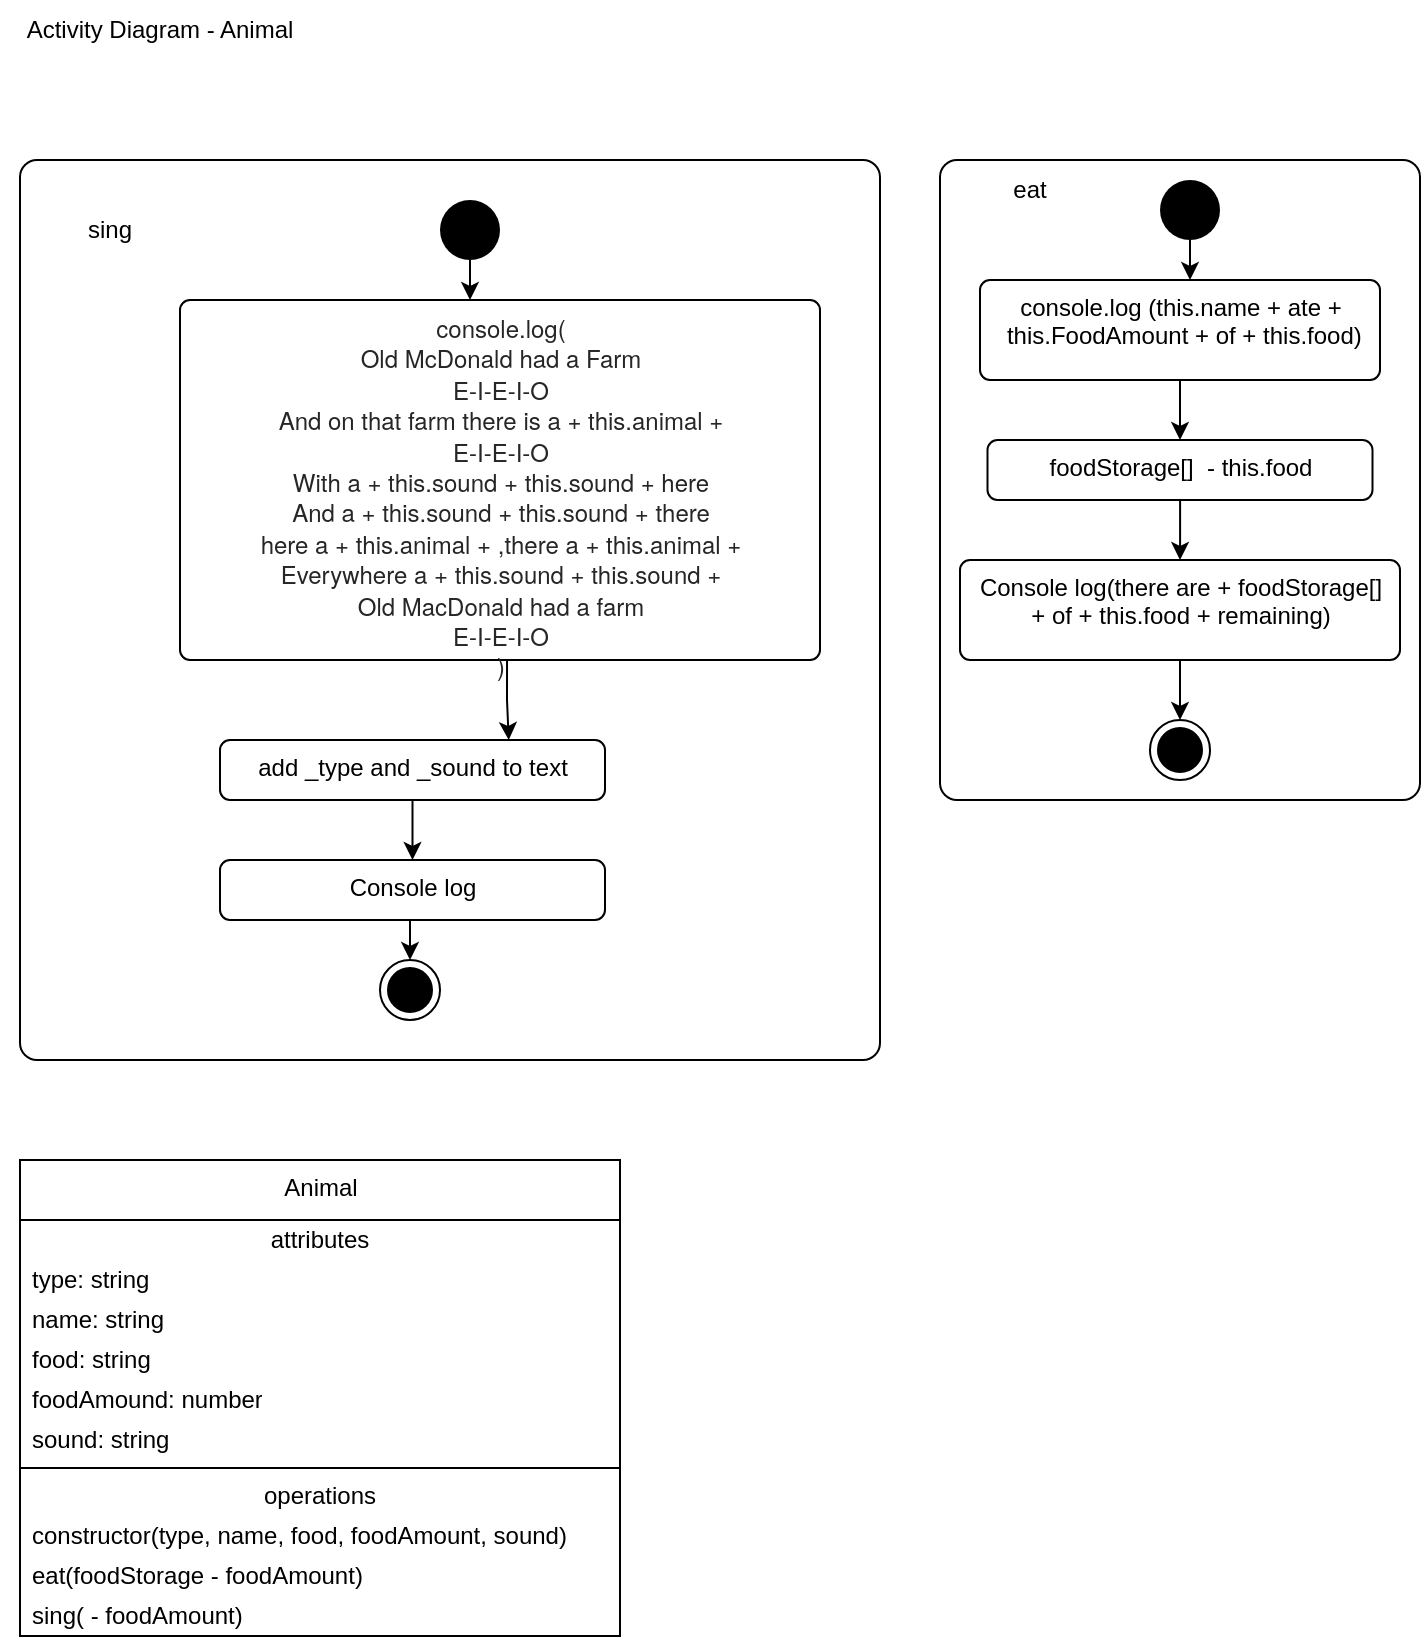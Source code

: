 <mxfile version="18.0.6" type="device"><diagram id="Hzk0_SZwL_mmSioWMmJD" name="Page-1"><mxGraphModel dx="1050" dy="862" grid="1" gridSize="10" guides="1" tooltips="1" connect="1" arrows="1" fold="1" page="1" pageScale="1" pageWidth="827" pageHeight="1169" math="0" shadow="0"><root><mxCell id="0"/><mxCell id="1" parent="0"/><mxCell id="k-fF6tNksUtti1ScGKh9-1" value="&lt;div align=&quot;left&quot;&gt;&lt;br&gt;&lt;/div&gt;" style="html=1;align=left;verticalAlign=middle;rounded=1;absoluteArcSize=1;arcSize=17;dashed=0;fontSize=12;" parent="1" vertex="1"><mxGeometry x="500" y="100" width="240" height="320" as="geometry"/></mxCell><mxCell id="k-fF6tNksUtti1ScGKh9-2" value="eat" style="text;html=1;strokeColor=none;fillColor=none;align=center;verticalAlign=middle;whiteSpace=wrap;rounded=0;fontSize=12;" parent="1" vertex="1"><mxGeometry x="500" y="100" width="90" height="30" as="geometry"/></mxCell><mxCell id="k-fF6tNksUtti1ScGKh9-3" value="&lt;div align=&quot;left&quot;&gt;&lt;br&gt;&lt;/div&gt;" style="html=1;align=left;verticalAlign=middle;rounded=1;absoluteArcSize=1;arcSize=17;dashed=0;fontSize=12;" parent="1" vertex="1"><mxGeometry x="40" y="100" width="430" height="450" as="geometry"/></mxCell><mxCell id="k-fF6tNksUtti1ScGKh9-4" value="sing" style="text;html=1;strokeColor=none;fillColor=none;align=center;verticalAlign=middle;whiteSpace=wrap;rounded=0;fontSize=12;" parent="1" vertex="1"><mxGeometry x="40" y="120" width="90" height="30" as="geometry"/></mxCell><mxCell id="k-fF6tNksUtti1ScGKh9-5" style="edgeStyle=orthogonalEdgeStyle;rounded=0;orthogonalLoop=1;jettySize=auto;html=1;entryX=0.5;entryY=0;entryDx=0;entryDy=0;" parent="1" source="k-fF6tNksUtti1ScGKh9-6" target="k-fF6tNksUtti1ScGKh9-9" edge="1"><mxGeometry relative="1" as="geometry"/></mxCell><mxCell id="k-fF6tNksUtti1ScGKh9-6" value="&lt;div&gt;add _type and _sound to text&lt;/div&gt;&lt;div&gt;&lt;br&gt;&lt;/div&gt;" style="html=1;align=center;verticalAlign=top;rounded=1;absoluteArcSize=1;arcSize=10;dashed=0;fontSize=12;" parent="1" vertex="1"><mxGeometry x="140" y="390" width="192.5" height="30" as="geometry"/></mxCell><mxCell id="k-fF6tNksUtti1ScGKh9-7" style="edgeStyle=orthogonalEdgeStyle;rounded=0;orthogonalLoop=1;jettySize=auto;html=1;fontSize=12;exitX=0.511;exitY=0.996;exitDx=0;exitDy=0;entryX=0.75;entryY=0;entryDx=0;entryDy=0;exitPerimeter=0;" parent="1" source="k-fF6tNksUtti1ScGKh9-8" target="k-fF6tNksUtti1ScGKh9-6" edge="1"><mxGeometry relative="1" as="geometry"><mxPoint x="204" y="280" as="targetPoint"/></mxGeometry></mxCell><mxCell id="k-fF6tNksUtti1ScGKh9-8" value="&lt;font style=&quot;font-size: 12px;&quot;&gt;&lt;span style=&quot;background-color: transparent;&quot;&gt;&lt;font style=&quot;font-size: 12px;&quot; color=&quot;#262626&quot;&gt;&lt;span style=&quot;font-family: Whitney, &amp;quot;Helvetica Neue&amp;quot;, Helvetica, Arial, sans-serif; font-style: normal; font-variant-ligatures: normal; font-variant-caps: normal; font-weight: 400; letter-spacing: normal; text-indent: 0px; text-transform: none; word-spacing: 0px; -webkit-text-stroke-width: 0px; text-decoration-thickness: initial; text-decoration-style: initial; text-decoration-color: initial; display: inline !important; float: none;&quot;&gt;console.log(&lt;br&gt;Old McDonald had a Farm&lt;br&gt;E-I-E-I-O&lt;br&gt;And on that farm there is a + this.animal +&lt;br&gt;E-I-E-I-O&lt;br&gt;With a + this.sound + this.sound + here&lt;br&gt;And a + this.sound + this.sound + there&lt;br&gt;here a + this.animal + ,there a + this.animal +&lt;br&gt;Everywhere a + this.sound + this.sound +&lt;br&gt;Old MacDonald had a farm&lt;br&gt;E-I-E-I-O&lt;br&gt;)&lt;/span&gt;&lt;/font&gt;&lt;/span&gt;&lt;/font&gt;" style="html=1;align=center;verticalAlign=top;rounded=1;absoluteArcSize=1;arcSize=10;dashed=0;fontSize=12;" parent="1" vertex="1"><mxGeometry x="120" y="170" width="320" height="180" as="geometry"/></mxCell><mxCell id="vJfe4zRtIY8tKlxVQyht-5" style="edgeStyle=orthogonalEdgeStyle;rounded=0;orthogonalLoop=1;jettySize=auto;html=1;entryX=0.5;entryY=0;entryDx=0;entryDy=0;" edge="1" parent="1" source="k-fF6tNksUtti1ScGKh9-9" target="vJfe4zRtIY8tKlxVQyht-3"><mxGeometry relative="1" as="geometry"><Array as="points"><mxPoint x="235" y="490"/><mxPoint x="235" y="490"/></Array></mxGeometry></mxCell><mxCell id="k-fF6tNksUtti1ScGKh9-9" value="Console log" style="html=1;align=center;verticalAlign=top;rounded=1;absoluteArcSize=1;arcSize=10;dashed=0;fontSize=12;" parent="1" vertex="1"><mxGeometry x="140" y="450" width="192.5" height="30" as="geometry"/></mxCell><mxCell id="vJfe4zRtIY8tKlxVQyht-10" style="edgeStyle=orthogonalEdgeStyle;rounded=0;orthogonalLoop=1;jettySize=auto;html=1;entryX=0.5;entryY=0;entryDx=0;entryDy=0;" edge="1" parent="1" source="k-fF6tNksUtti1ScGKh9-10" target="vJfe4zRtIY8tKlxVQyht-8"><mxGeometry relative="1" as="geometry"/></mxCell><mxCell id="k-fF6tNksUtti1ScGKh9-10" value="&lt;div&gt;Console log(there are + foodStorage[] &lt;br&gt;&lt;/div&gt;&lt;div&gt;+ of + this.food + remaining)&lt;/div&gt;" style="html=1;align=center;verticalAlign=top;rounded=1;absoluteArcSize=1;arcSize=10;dashed=0;fontSize=12;" parent="1" vertex="1"><mxGeometry x="510" y="300" width="220" height="50" as="geometry"/></mxCell><mxCell id="k-fF6tNksUtti1ScGKh9-11" value="Activity Diagram - Animal" style="text;html=1;strokeColor=none;fillColor=none;align=center;verticalAlign=middle;whiteSpace=wrap;rounded=0;" parent="1" vertex="1"><mxGeometry x="30" y="20" width="160" height="30" as="geometry"/></mxCell><mxCell id="k-fF6tNksUtti1ScGKh9-12" value="Animal" style="swimlane;fontStyle=0;align=center;verticalAlign=top;childLayout=stackLayout;horizontal=1;startSize=30;horizontalStack=0;resizeParent=1;resizeParentMax=0;resizeLast=0;collapsible=0;marginBottom=0;html=1;" parent="1" vertex="1"><mxGeometry x="40" y="600" width="300" height="238" as="geometry"/></mxCell><mxCell id="k-fF6tNksUtti1ScGKh9-13" value="attributes" style="text;html=1;strokeColor=none;fillColor=none;align=center;verticalAlign=middle;spacingLeft=4;spacingRight=4;overflow=hidden;rotatable=0;points=[[0,0.5],[1,0.5]];portConstraint=eastwest;" parent="k-fF6tNksUtti1ScGKh9-12" vertex="1"><mxGeometry y="30" width="300" height="20" as="geometry"/></mxCell><mxCell id="k-fF6tNksUtti1ScGKh9-14" value="type: string" style="text;html=1;strokeColor=none;fillColor=none;align=left;verticalAlign=middle;spacingLeft=4;spacingRight=4;overflow=hidden;rotatable=0;points=[[0,0.5],[1,0.5]];portConstraint=eastwest;" parent="k-fF6tNksUtti1ScGKh9-12" vertex="1"><mxGeometry y="50" width="300" height="20" as="geometry"/></mxCell><mxCell id="k-fF6tNksUtti1ScGKh9-21" value="name: string" style="text;html=1;strokeColor=none;fillColor=none;align=left;verticalAlign=middle;spacingLeft=4;spacingRight=4;overflow=hidden;rotatable=0;points=[[0,0.5],[1,0.5]];portConstraint=eastwest;" parent="k-fF6tNksUtti1ScGKh9-12" vertex="1"><mxGeometry y="70" width="300" height="20" as="geometry"/></mxCell><mxCell id="k-fF6tNksUtti1ScGKh9-23" value="food: string" style="text;html=1;strokeColor=none;fillColor=none;align=left;verticalAlign=middle;spacingLeft=4;spacingRight=4;overflow=hidden;rotatable=0;points=[[0,0.5],[1,0.5]];portConstraint=eastwest;" parent="k-fF6tNksUtti1ScGKh9-12" vertex="1"><mxGeometry y="90" width="300" height="20" as="geometry"/></mxCell><mxCell id="k-fF6tNksUtti1ScGKh9-22" value="foodAmound: number" style="text;html=1;strokeColor=none;fillColor=none;align=left;verticalAlign=middle;spacingLeft=4;spacingRight=4;overflow=hidden;rotatable=0;points=[[0,0.5],[1,0.5]];portConstraint=eastwest;" parent="k-fF6tNksUtti1ScGKh9-12" vertex="1"><mxGeometry y="110" width="300" height="20" as="geometry"/></mxCell><mxCell id="k-fF6tNksUtti1ScGKh9-24" value="&lt;div&gt;sound: string&lt;/div&gt;&lt;div&gt;&lt;br&gt;&lt;/div&gt;" style="text;html=1;strokeColor=none;fillColor=none;align=left;verticalAlign=middle;spacingLeft=4;spacingRight=4;overflow=hidden;rotatable=0;points=[[0,0.5],[1,0.5]];portConstraint=eastwest;" parent="k-fF6tNksUtti1ScGKh9-12" vertex="1"><mxGeometry y="130" width="300" height="20" as="geometry"/></mxCell><mxCell id="k-fF6tNksUtti1ScGKh9-17" value="" style="line;strokeWidth=1;fillColor=none;align=left;verticalAlign=middle;spacingTop=-1;spacingLeft=3;spacingRight=3;rotatable=0;labelPosition=right;points=[];portConstraint=eastwest;" parent="k-fF6tNksUtti1ScGKh9-12" vertex="1"><mxGeometry y="150" width="300" height="8" as="geometry"/></mxCell><mxCell id="k-fF6tNksUtti1ScGKh9-18" value="operations" style="text;html=1;strokeColor=none;fillColor=none;align=center;verticalAlign=middle;spacingLeft=4;spacingRight=4;overflow=hidden;rotatable=0;points=[[0,0.5],[1,0.5]];portConstraint=eastwest;" parent="k-fF6tNksUtti1ScGKh9-12" vertex="1"><mxGeometry y="158" width="300" height="20" as="geometry"/></mxCell><mxCell id="k-fF6tNksUtti1ScGKh9-27" value="constructor(type, name, food, foodAmount, sound)" style="text;html=1;strokeColor=none;fillColor=none;align=left;verticalAlign=middle;spacingLeft=4;spacingRight=4;overflow=hidden;rotatable=0;points=[[0,0.5],[1,0.5]];portConstraint=eastwest;" parent="k-fF6tNksUtti1ScGKh9-12" vertex="1"><mxGeometry y="178" width="300" height="20" as="geometry"/></mxCell><mxCell id="k-fF6tNksUtti1ScGKh9-19" value="eat(foodStorage - foodAmount)" style="text;html=1;strokeColor=none;fillColor=none;align=left;verticalAlign=middle;spacingLeft=4;spacingRight=4;overflow=hidden;rotatable=0;points=[[0,0.5],[1,0.5]];portConstraint=eastwest;" parent="k-fF6tNksUtti1ScGKh9-12" vertex="1"><mxGeometry y="198" width="300" height="20" as="geometry"/></mxCell><mxCell id="k-fF6tNksUtti1ScGKh9-25" value="sing( - foodAmount)" style="text;html=1;strokeColor=none;fillColor=none;align=left;verticalAlign=middle;spacingLeft=4;spacingRight=4;overflow=hidden;rotatable=0;points=[[0,0.5],[1,0.5]];portConstraint=eastwest;" parent="k-fF6tNksUtti1ScGKh9-12" vertex="1"><mxGeometry y="218" width="300" height="20" as="geometry"/></mxCell><mxCell id="k-fF6tNksUtti1ScGKh9-29" style="edgeStyle=orthogonalEdgeStyle;rounded=0;orthogonalLoop=1;jettySize=auto;html=1;entryX=0.5;entryY=0;entryDx=0;entryDy=0;" parent="1" source="k-fF6tNksUtti1ScGKh9-26" target="k-fF6tNksUtti1ScGKh9-28" edge="1"><mxGeometry relative="1" as="geometry"/></mxCell><mxCell id="k-fF6tNksUtti1ScGKh9-26" value="&lt;div&gt;console.log (this.name + ate +&lt;/div&gt;&lt;div&gt;&amp;nbsp;this.FoodAmount + of + this.food)&lt;/div&gt;" style="html=1;align=center;verticalAlign=top;rounded=1;absoluteArcSize=1;arcSize=10;dashed=0;fontSize=12;" parent="1" vertex="1"><mxGeometry x="520" y="160" width="200" height="50" as="geometry"/></mxCell><mxCell id="k-fF6tNksUtti1ScGKh9-30" style="edgeStyle=orthogonalEdgeStyle;rounded=0;orthogonalLoop=1;jettySize=auto;html=1;entryX=0.5;entryY=0;entryDx=0;entryDy=0;" parent="1" source="k-fF6tNksUtti1ScGKh9-28" target="k-fF6tNksUtti1ScGKh9-10" edge="1"><mxGeometry relative="1" as="geometry"/></mxCell><mxCell id="k-fF6tNksUtti1ScGKh9-28" value="foodStorage[]&amp;nbsp; - this.food" style="html=1;align=center;verticalAlign=top;rounded=1;absoluteArcSize=1;arcSize=10;dashed=0;fontSize=12;" parent="1" vertex="1"><mxGeometry x="523.75" y="240" width="192.5" height="30" as="geometry"/></mxCell><mxCell id="vJfe4zRtIY8tKlxVQyht-2" style="edgeStyle=orthogonalEdgeStyle;rounded=0;orthogonalLoop=1;jettySize=auto;html=1;entryX=0.455;entryY=0;entryDx=0;entryDy=0;entryPerimeter=0;" edge="1" parent="1" source="vJfe4zRtIY8tKlxVQyht-1" target="k-fF6tNksUtti1ScGKh9-8"><mxGeometry relative="1" as="geometry"/></mxCell><mxCell id="vJfe4zRtIY8tKlxVQyht-1" value="" style="ellipse;fillColor=#000000;strokeColor=none;" vertex="1" parent="1"><mxGeometry x="250" y="120" width="30" height="30" as="geometry"/></mxCell><mxCell id="vJfe4zRtIY8tKlxVQyht-3" value="" style="ellipse;html=1;shape=endState;fillColor=#000000;strokeColor=#000000;" vertex="1" parent="1"><mxGeometry x="220" y="500" width="30" height="30" as="geometry"/></mxCell><mxCell id="vJfe4zRtIY8tKlxVQyht-7" style="edgeStyle=orthogonalEdgeStyle;rounded=0;orthogonalLoop=1;jettySize=auto;html=1;entryX=0.526;entryY=0.013;entryDx=0;entryDy=0;entryPerimeter=0;" edge="1" parent="1" source="vJfe4zRtIY8tKlxVQyht-6" target="k-fF6tNksUtti1ScGKh9-26"><mxGeometry relative="1" as="geometry"/></mxCell><mxCell id="vJfe4zRtIY8tKlxVQyht-6" value="" style="ellipse;fillColor=#000000;strokeColor=none;" vertex="1" parent="1"><mxGeometry x="610" y="110" width="30" height="30" as="geometry"/></mxCell><mxCell id="vJfe4zRtIY8tKlxVQyht-8" value="" style="ellipse;html=1;shape=endState;fillColor=#000000;strokeColor=#000000;" vertex="1" parent="1"><mxGeometry x="605" y="380" width="30" height="30" as="geometry"/></mxCell></root></mxGraphModel></diagram></mxfile>
